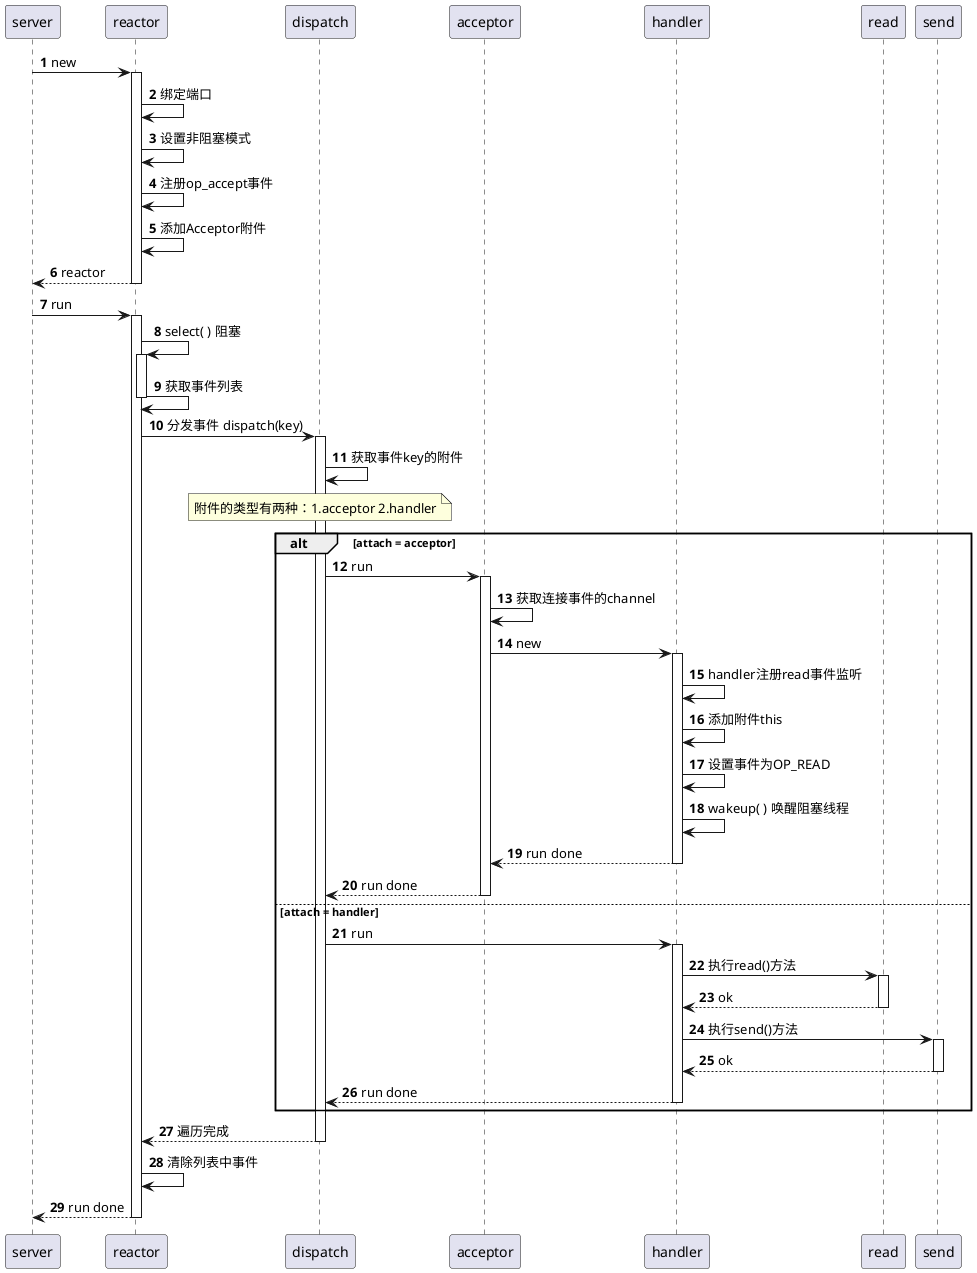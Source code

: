 @startuml
participant server
participant reactor
participant dispatch
participant acceptor
participant handler
participant read
participant send

autonumber
server -> reactor ++: new
reactor -> reactor : 绑定端口
reactor -> reactor : 设置非阻塞模式
reactor -> reactor : 注册op_accept事件
reactor -> reactor : 添加Acceptor附件
return reactor
server -> reactor ++: run
reactor -> reactor ++: select( ) 阻塞
reactor -> reactor --: 获取事件列表
reactor -> dispatch ++: 分发事件 dispatch(key)
dispatch -> dispatch : 获取事件key的附件
note over dispatch: 附件的类型有两种：1.acceptor 2.handler
alt attach = acceptor
dispatch -> acceptor ++: run
acceptor -> acceptor : 获取连接事件的channel
acceptor -> handler ++: new
handler -> handler : handler注册read事件监听
handler -> handler : 添加附件this
handler -> handler : 设置事件为OP_READ
handler -> handler : wakeup( ) 唤醒阻塞线程
return run done
return run done
else attach = handler
dispatch -> handler ++: run
handler -> read ++: 执行read()方法
return ok
handler -> send ++: 执行send()方法
return ok
return run done
end
return 遍历完成
reactor -> reactor : 清除列表中事件
return run done
@enduml
